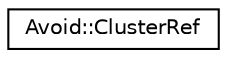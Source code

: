 digraph "Graphical Class Hierarchy"
{
  edge [fontname="Helvetica",fontsize="10",labelfontname="Helvetica",labelfontsize="10"];
  node [fontname="Helvetica",fontsize="10",shape=record];
  rankdir="LR";
  Node0 [label="Avoid::ClusterRef",height=0.2,width=0.4,color="black", fillcolor="white", style="filled",URL="$classAvoid_1_1ClusterRef.html",tooltip="The ClusterRef class represents a cluster object. "];
}
